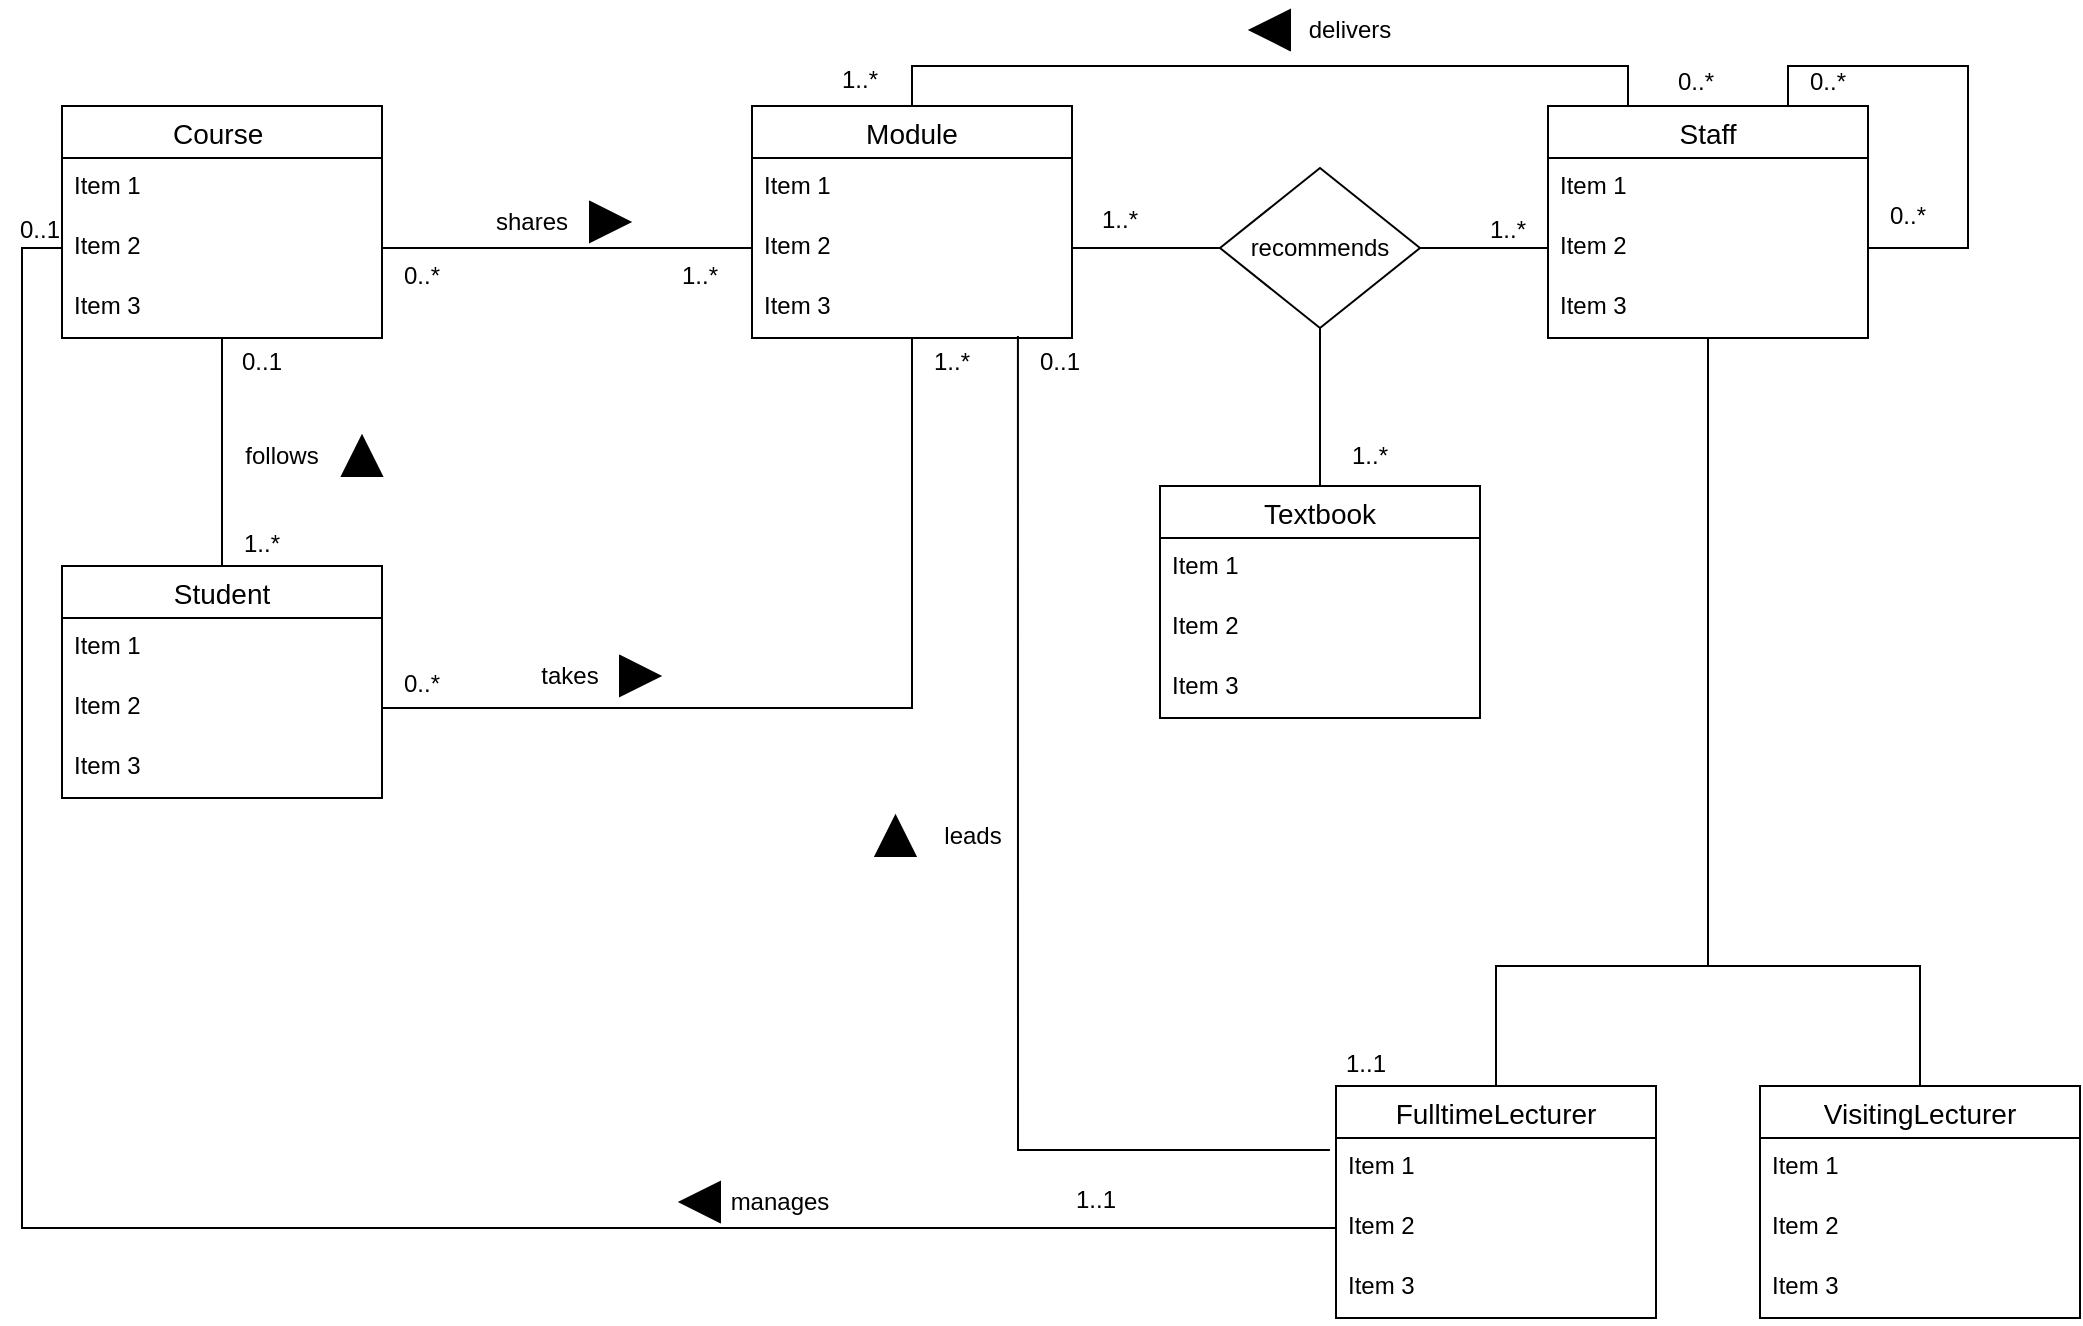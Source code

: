 <mxfile version="15.5.8" type="github" pages="2">
  <diagram id="M3t2jiatockKHlDBZenp" name="MyAnswers">
    <mxGraphModel dx="1422" dy="839" grid="1" gridSize="10" guides="1" tooltips="1" connect="1" arrows="1" fold="1" page="1" pageScale="1" pageWidth="850" pageHeight="1100" math="0" shadow="0">
      <root>
        <mxCell id="h7BoS70R2w114HKqy_8a-0" />
        <mxCell id="h7BoS70R2w114HKqy_8a-1" parent="h7BoS70R2w114HKqy_8a-0" />
        <mxCell id="h7BoS70R2w114HKqy_8a-24" style="edgeStyle=orthogonalEdgeStyle;rounded=0;orthogonalLoop=1;jettySize=auto;html=1;entryX=0.5;entryY=0;entryDx=0;entryDy=0;endArrow=none;endFill=0;" edge="1" parent="h7BoS70R2w114HKqy_8a-1" source="h7BoS70R2w114HKqy_8a-2" target="h7BoS70R2w114HKqy_8a-20">
          <mxGeometry relative="1" as="geometry" />
        </mxCell>
        <mxCell id="h7BoS70R2w114HKqy_8a-2" value="Course " style="swimlane;fontStyle=0;childLayout=stackLayout;horizontal=1;startSize=26;horizontalStack=0;resizeParent=1;resizeParentMax=0;resizeLast=0;collapsible=1;marginBottom=0;align=center;fontSize=14;" vertex="1" parent="h7BoS70R2w114HKqy_8a-1">
          <mxGeometry x="41" y="130" width="160" height="116" as="geometry" />
        </mxCell>
        <mxCell id="h7BoS70R2w114HKqy_8a-3" value="Item 1" style="text;strokeColor=none;fillColor=none;spacingLeft=4;spacingRight=4;overflow=hidden;rotatable=0;points=[[0,0.5],[1,0.5]];portConstraint=eastwest;fontSize=12;" vertex="1" parent="h7BoS70R2w114HKqy_8a-2">
          <mxGeometry y="26" width="160" height="30" as="geometry" />
        </mxCell>
        <mxCell id="h7BoS70R2w114HKqy_8a-4" value="Item 2" style="text;strokeColor=none;fillColor=none;spacingLeft=4;spacingRight=4;overflow=hidden;rotatable=0;points=[[0,0.5],[1,0.5]];portConstraint=eastwest;fontSize=12;" vertex="1" parent="h7BoS70R2w114HKqy_8a-2">
          <mxGeometry y="56" width="160" height="30" as="geometry" />
        </mxCell>
        <mxCell id="h7BoS70R2w114HKqy_8a-5" value="Item 3" style="text;strokeColor=none;fillColor=none;spacingLeft=4;spacingRight=4;overflow=hidden;rotatable=0;points=[[0,0.5],[1,0.5]];portConstraint=eastwest;fontSize=12;" vertex="1" parent="h7BoS70R2w114HKqy_8a-2">
          <mxGeometry y="86" width="160" height="30" as="geometry" />
        </mxCell>
        <mxCell id="h7BoS70R2w114HKqy_8a-98" style="edgeStyle=orthogonalEdgeStyle;rounded=0;orthogonalLoop=1;jettySize=auto;html=1;exitX=0.5;exitY=0;exitDx=0;exitDy=0;entryX=0.25;entryY=0;entryDx=0;entryDy=0;endArrow=none;endFill=0;" edge="1" parent="h7BoS70R2w114HKqy_8a-1" source="h7BoS70R2w114HKqy_8a-6" target="h7BoS70R2w114HKqy_8a-34">
          <mxGeometry relative="1" as="geometry" />
        </mxCell>
        <mxCell id="h7BoS70R2w114HKqy_8a-6" value="Module" style="swimlane;fontStyle=0;childLayout=stackLayout;horizontal=1;startSize=26;horizontalStack=0;resizeParent=1;resizeParentMax=0;resizeLast=0;collapsible=1;marginBottom=0;align=center;fontSize=14;" vertex="1" parent="h7BoS70R2w114HKqy_8a-1">
          <mxGeometry x="386" y="130" width="160" height="116" as="geometry" />
        </mxCell>
        <mxCell id="h7BoS70R2w114HKqy_8a-7" value="Item 1" style="text;strokeColor=none;fillColor=none;spacingLeft=4;spacingRight=4;overflow=hidden;rotatable=0;points=[[0,0.5],[1,0.5]];portConstraint=eastwest;fontSize=12;" vertex="1" parent="h7BoS70R2w114HKqy_8a-6">
          <mxGeometry y="26" width="160" height="30" as="geometry" />
        </mxCell>
        <mxCell id="h7BoS70R2w114HKqy_8a-8" value="Item 2" style="text;strokeColor=none;fillColor=none;spacingLeft=4;spacingRight=4;overflow=hidden;rotatable=0;points=[[0,0.5],[1,0.5]];portConstraint=eastwest;fontSize=12;" vertex="1" parent="h7BoS70R2w114HKqy_8a-6">
          <mxGeometry y="56" width="160" height="30" as="geometry" />
        </mxCell>
        <mxCell id="h7BoS70R2w114HKqy_8a-9" value="Item 3" style="text;strokeColor=none;fillColor=none;spacingLeft=4;spacingRight=4;overflow=hidden;rotatable=0;points=[[0,0.5],[1,0.5]];portConstraint=eastwest;fontSize=12;" vertex="1" parent="h7BoS70R2w114HKqy_8a-6">
          <mxGeometry y="86" width="160" height="30" as="geometry" />
        </mxCell>
        <mxCell id="h7BoS70R2w114HKqy_8a-11" style="edgeStyle=orthogonalEdgeStyle;rounded=0;orthogonalLoop=1;jettySize=auto;html=1;entryX=0;entryY=0.5;entryDx=0;entryDy=0;endArrow=none;endFill=0;" edge="1" parent="h7BoS70R2w114HKqy_8a-1" source="h7BoS70R2w114HKqy_8a-4" target="h7BoS70R2w114HKqy_8a-8">
          <mxGeometry relative="1" as="geometry" />
        </mxCell>
        <mxCell id="h7BoS70R2w114HKqy_8a-12" value="shares" style="text;html=1;strokeColor=none;fillColor=none;align=center;verticalAlign=middle;whiteSpace=wrap;rounded=0;" vertex="1" parent="h7BoS70R2w114HKqy_8a-1">
          <mxGeometry x="246" y="173" width="60" height="30" as="geometry" />
        </mxCell>
        <mxCell id="h7BoS70R2w114HKqy_8a-13" value="" style="triangle;whiteSpace=wrap;html=1;fillColor=#000000;" vertex="1" parent="h7BoS70R2w114HKqy_8a-1">
          <mxGeometry x="305" y="178" width="20" height="20" as="geometry" />
        </mxCell>
        <mxCell id="h7BoS70R2w114HKqy_8a-17" value="1..*" style="text;html=1;strokeColor=none;fillColor=none;align=center;verticalAlign=middle;whiteSpace=wrap;rounded=0;" vertex="1" parent="h7BoS70R2w114HKqy_8a-1">
          <mxGeometry x="340" y="203" width="40" height="23" as="geometry" />
        </mxCell>
        <mxCell id="h7BoS70R2w114HKqy_8a-18" value="0..*" style="text;html=1;strokeColor=none;fillColor=none;align=center;verticalAlign=middle;whiteSpace=wrap;rounded=0;" vertex="1" parent="h7BoS70R2w114HKqy_8a-1">
          <mxGeometry x="201" y="203" width="40" height="23" as="geometry" />
        </mxCell>
        <mxCell id="h7BoS70R2w114HKqy_8a-20" value="Student" style="swimlane;fontStyle=0;childLayout=stackLayout;horizontal=1;startSize=26;horizontalStack=0;resizeParent=1;resizeParentMax=0;resizeLast=0;collapsible=1;marginBottom=0;align=center;fontSize=14;" vertex="1" parent="h7BoS70R2w114HKqy_8a-1">
          <mxGeometry x="41" y="360" width="160" height="116" as="geometry" />
        </mxCell>
        <mxCell id="h7BoS70R2w114HKqy_8a-21" value="Item 1" style="text;strokeColor=none;fillColor=none;spacingLeft=4;spacingRight=4;overflow=hidden;rotatable=0;points=[[0,0.5],[1,0.5]];portConstraint=eastwest;fontSize=12;" vertex="1" parent="h7BoS70R2w114HKqy_8a-20">
          <mxGeometry y="26" width="160" height="30" as="geometry" />
        </mxCell>
        <mxCell id="h7BoS70R2w114HKqy_8a-22" value="Item 2" style="text;strokeColor=none;fillColor=none;spacingLeft=4;spacingRight=4;overflow=hidden;rotatable=0;points=[[0,0.5],[1,0.5]];portConstraint=eastwest;fontSize=12;" vertex="1" parent="h7BoS70R2w114HKqy_8a-20">
          <mxGeometry y="56" width="160" height="30" as="geometry" />
        </mxCell>
        <mxCell id="h7BoS70R2w114HKqy_8a-23" value="Item 3" style="text;strokeColor=none;fillColor=none;spacingLeft=4;spacingRight=4;overflow=hidden;rotatable=0;points=[[0,0.5],[1,0.5]];portConstraint=eastwest;fontSize=12;" vertex="1" parent="h7BoS70R2w114HKqy_8a-20">
          <mxGeometry y="86" width="160" height="30" as="geometry" />
        </mxCell>
        <mxCell id="h7BoS70R2w114HKqy_8a-25" value="follows" style="text;html=1;strokeColor=none;fillColor=none;align=center;verticalAlign=middle;whiteSpace=wrap;rounded=0;" vertex="1" parent="h7BoS70R2w114HKqy_8a-1">
          <mxGeometry x="121" y="290" width="60" height="30" as="geometry" />
        </mxCell>
        <mxCell id="h7BoS70R2w114HKqy_8a-26" value="" style="triangle;whiteSpace=wrap;html=1;fillColor=#000000;direction=north;" vertex="1" parent="h7BoS70R2w114HKqy_8a-1">
          <mxGeometry x="181" y="295" width="20" height="20" as="geometry" />
        </mxCell>
        <mxCell id="h7BoS70R2w114HKqy_8a-27" value="0..1" style="text;html=1;strokeColor=none;fillColor=none;align=center;verticalAlign=middle;whiteSpace=wrap;rounded=0;" vertex="1" parent="h7BoS70R2w114HKqy_8a-1">
          <mxGeometry x="121" y="246" width="40" height="23" as="geometry" />
        </mxCell>
        <mxCell id="h7BoS70R2w114HKqy_8a-28" value="1..*" style="text;html=1;strokeColor=none;fillColor=none;align=center;verticalAlign=middle;whiteSpace=wrap;rounded=0;" vertex="1" parent="h7BoS70R2w114HKqy_8a-1">
          <mxGeometry x="121" y="337" width="40" height="23" as="geometry" />
        </mxCell>
        <mxCell id="h7BoS70R2w114HKqy_8a-29" style="edgeStyle=orthogonalEdgeStyle;rounded=0;orthogonalLoop=1;jettySize=auto;html=1;endArrow=none;endFill=0;" edge="1" parent="h7BoS70R2w114HKqy_8a-1" source="h7BoS70R2w114HKqy_8a-22" target="h7BoS70R2w114HKqy_8a-6">
          <mxGeometry relative="1" as="geometry" />
        </mxCell>
        <mxCell id="h7BoS70R2w114HKqy_8a-30" value="takes" style="text;html=1;strokeColor=none;fillColor=none;align=center;verticalAlign=middle;whiteSpace=wrap;rounded=0;" vertex="1" parent="h7BoS70R2w114HKqy_8a-1">
          <mxGeometry x="265" y="400" width="60" height="30" as="geometry" />
        </mxCell>
        <mxCell id="h7BoS70R2w114HKqy_8a-31" value="" style="triangle;whiteSpace=wrap;html=1;fillColor=#000000;direction=east;" vertex="1" parent="h7BoS70R2w114HKqy_8a-1">
          <mxGeometry x="320" y="405" width="20" height="20" as="geometry" />
        </mxCell>
        <mxCell id="h7BoS70R2w114HKqy_8a-32" value="1..*" style="text;html=1;strokeColor=none;fillColor=none;align=center;verticalAlign=middle;whiteSpace=wrap;rounded=0;" vertex="1" parent="h7BoS70R2w114HKqy_8a-1">
          <mxGeometry x="466" y="246" width="40" height="23" as="geometry" />
        </mxCell>
        <mxCell id="h7BoS70R2w114HKqy_8a-33" value="0..*" style="text;html=1;strokeColor=none;fillColor=none;align=center;verticalAlign=middle;whiteSpace=wrap;rounded=0;" vertex="1" parent="h7BoS70R2w114HKqy_8a-1">
          <mxGeometry x="201" y="407" width="40" height="23" as="geometry" />
        </mxCell>
        <mxCell id="h7BoS70R2w114HKqy_8a-66" style="edgeStyle=orthogonalEdgeStyle;rounded=0;orthogonalLoop=1;jettySize=auto;html=1;entryX=0.5;entryY=0;entryDx=0;entryDy=0;endArrow=none;endFill=0;" edge="1" parent="h7BoS70R2w114HKqy_8a-1" source="h7BoS70R2w114HKqy_8a-34" target="h7BoS70R2w114HKqy_8a-54">
          <mxGeometry relative="1" as="geometry">
            <Array as="points">
              <mxPoint x="864" y="560" />
              <mxPoint x="758" y="560" />
            </Array>
          </mxGeometry>
        </mxCell>
        <mxCell id="h7BoS70R2w114HKqy_8a-67" style="edgeStyle=orthogonalEdgeStyle;rounded=0;orthogonalLoop=1;jettySize=auto;html=1;endArrow=none;endFill=0;" edge="1" parent="h7BoS70R2w114HKqy_8a-1" source="h7BoS70R2w114HKqy_8a-34" target="h7BoS70R2w114HKqy_8a-58">
          <mxGeometry relative="1" as="geometry">
            <Array as="points">
              <mxPoint x="864" y="560" />
              <mxPoint x="970" y="560" />
            </Array>
          </mxGeometry>
        </mxCell>
        <mxCell id="h7BoS70R2w114HKqy_8a-34" value="Staff" style="swimlane;fontStyle=0;childLayout=stackLayout;horizontal=1;startSize=26;horizontalStack=0;resizeParent=1;resizeParentMax=0;resizeLast=0;collapsible=1;marginBottom=0;align=center;fontSize=14;" vertex="1" parent="h7BoS70R2w114HKqy_8a-1">
          <mxGeometry x="784" y="130" width="160" height="116" as="geometry" />
        </mxCell>
        <mxCell id="h7BoS70R2w114HKqy_8a-35" value="Item 1" style="text;strokeColor=none;fillColor=none;spacingLeft=4;spacingRight=4;overflow=hidden;rotatable=0;points=[[0,0.5],[1,0.5]];portConstraint=eastwest;fontSize=12;" vertex="1" parent="h7BoS70R2w114HKqy_8a-34">
          <mxGeometry y="26" width="160" height="30" as="geometry" />
        </mxCell>
        <mxCell id="h7BoS70R2w114HKqy_8a-36" value="Item 2" style="text;strokeColor=none;fillColor=none;spacingLeft=4;spacingRight=4;overflow=hidden;rotatable=0;points=[[0,0.5],[1,0.5]];portConstraint=eastwest;fontSize=12;" vertex="1" parent="h7BoS70R2w114HKqy_8a-34">
          <mxGeometry y="56" width="160" height="30" as="geometry" />
        </mxCell>
        <mxCell id="h7BoS70R2w114HKqy_8a-37" value="Item 3" style="text;strokeColor=none;fillColor=none;spacingLeft=4;spacingRight=4;overflow=hidden;rotatable=0;points=[[0,0.5],[1,0.5]];portConstraint=eastwest;fontSize=12;" vertex="1" parent="h7BoS70R2w114HKqy_8a-34">
          <mxGeometry y="86" width="160" height="30" as="geometry" />
        </mxCell>
        <mxCell id="h7BoS70R2w114HKqy_8a-80" style="edgeStyle=orthogonalEdgeStyle;rounded=0;orthogonalLoop=1;jettySize=auto;html=1;exitX=0.75;exitY=0;exitDx=0;exitDy=0;entryX=1;entryY=0.5;entryDx=0;entryDy=0;endArrow=none;endFill=0;" edge="1" parent="h7BoS70R2w114HKqy_8a-34" source="h7BoS70R2w114HKqy_8a-34" target="h7BoS70R2w114HKqy_8a-36">
          <mxGeometry relative="1" as="geometry">
            <Array as="points">
              <mxPoint x="120" y="-20" />
              <mxPoint x="210" y="-20" />
              <mxPoint x="210" y="71" />
            </Array>
          </mxGeometry>
        </mxCell>
        <mxCell id="h7BoS70R2w114HKqy_8a-43" style="edgeStyle=orthogonalEdgeStyle;rounded=0;orthogonalLoop=1;jettySize=auto;html=1;endArrow=none;endFill=0;entryX=-0.019;entryY=0.2;entryDx=0;entryDy=0;entryPerimeter=0;exitX=0.831;exitY=0.967;exitDx=0;exitDy=0;exitPerimeter=0;" edge="1" parent="h7BoS70R2w114HKqy_8a-1" source="h7BoS70R2w114HKqy_8a-9" target="h7BoS70R2w114HKqy_8a-55">
          <mxGeometry relative="1" as="geometry" />
        </mxCell>
        <mxCell id="h7BoS70R2w114HKqy_8a-44" value="delivers" style="text;html=1;strokeColor=none;fillColor=none;align=center;verticalAlign=middle;whiteSpace=wrap;rounded=0;" vertex="1" parent="h7BoS70R2w114HKqy_8a-1">
          <mxGeometry x="655" y="77" width="60" height="30" as="geometry" />
        </mxCell>
        <mxCell id="h7BoS70R2w114HKqy_8a-45" value="" style="triangle;whiteSpace=wrap;html=1;fillColor=#000000;rotation=0;direction=west;" vertex="1" parent="h7BoS70R2w114HKqy_8a-1">
          <mxGeometry x="635" y="82" width="20" height="20" as="geometry" />
        </mxCell>
        <mxCell id="h7BoS70R2w114HKqy_8a-46" value="0..*" style="text;html=1;strokeColor=none;fillColor=none;align=center;verticalAlign=middle;whiteSpace=wrap;rounded=0;" vertex="1" parent="h7BoS70R2w114HKqy_8a-1">
          <mxGeometry x="838" y="106" width="40" height="23" as="geometry" />
        </mxCell>
        <mxCell id="h7BoS70R2w114HKqy_8a-47" value="1..*" style="text;html=1;strokeColor=none;fillColor=none;align=center;verticalAlign=middle;whiteSpace=wrap;rounded=0;" vertex="1" parent="h7BoS70R2w114HKqy_8a-1">
          <mxGeometry x="420" y="105" width="40" height="23" as="geometry" />
        </mxCell>
        <mxCell id="h7BoS70R2w114HKqy_8a-54" value="FulltimeLecturer" style="swimlane;fontStyle=0;childLayout=stackLayout;horizontal=1;startSize=26;horizontalStack=0;resizeParent=1;resizeParentMax=0;resizeLast=0;collapsible=1;marginBottom=0;align=center;fontSize=14;" vertex="1" parent="h7BoS70R2w114HKqy_8a-1">
          <mxGeometry x="678" y="620" width="160" height="116" as="geometry" />
        </mxCell>
        <mxCell id="h7BoS70R2w114HKqy_8a-55" value="Item 1" style="text;strokeColor=none;fillColor=none;spacingLeft=4;spacingRight=4;overflow=hidden;rotatable=0;points=[[0,0.5],[1,0.5]];portConstraint=eastwest;fontSize=12;" vertex="1" parent="h7BoS70R2w114HKqy_8a-54">
          <mxGeometry y="26" width="160" height="30" as="geometry" />
        </mxCell>
        <mxCell id="h7BoS70R2w114HKqy_8a-56" value="Item 2" style="text;strokeColor=none;fillColor=none;spacingLeft=4;spacingRight=4;overflow=hidden;rotatable=0;points=[[0,0.5],[1,0.5]];portConstraint=eastwest;fontSize=12;" vertex="1" parent="h7BoS70R2w114HKqy_8a-54">
          <mxGeometry y="56" width="160" height="30" as="geometry" />
        </mxCell>
        <mxCell id="h7BoS70R2w114HKqy_8a-57" value="Item 3" style="text;strokeColor=none;fillColor=none;spacingLeft=4;spacingRight=4;overflow=hidden;rotatable=0;points=[[0,0.5],[1,0.5]];portConstraint=eastwest;fontSize=12;" vertex="1" parent="h7BoS70R2w114HKqy_8a-54">
          <mxGeometry y="86" width="160" height="30" as="geometry" />
        </mxCell>
        <mxCell id="h7BoS70R2w114HKqy_8a-58" value="VisitingLecturer" style="swimlane;fontStyle=0;childLayout=stackLayout;horizontal=1;startSize=26;horizontalStack=0;resizeParent=1;resizeParentMax=0;resizeLast=0;collapsible=1;marginBottom=0;align=center;fontSize=14;" vertex="1" parent="h7BoS70R2w114HKqy_8a-1">
          <mxGeometry x="890" y="620" width="160" height="116" as="geometry" />
        </mxCell>
        <mxCell id="h7BoS70R2w114HKqy_8a-59" value="Item 1" style="text;strokeColor=none;fillColor=none;spacingLeft=4;spacingRight=4;overflow=hidden;rotatable=0;points=[[0,0.5],[1,0.5]];portConstraint=eastwest;fontSize=12;" vertex="1" parent="h7BoS70R2w114HKqy_8a-58">
          <mxGeometry y="26" width="160" height="30" as="geometry" />
        </mxCell>
        <mxCell id="h7BoS70R2w114HKqy_8a-60" value="Item 2" style="text;strokeColor=none;fillColor=none;spacingLeft=4;spacingRight=4;overflow=hidden;rotatable=0;points=[[0,0.5],[1,0.5]];portConstraint=eastwest;fontSize=12;" vertex="1" parent="h7BoS70R2w114HKqy_8a-58">
          <mxGeometry y="56" width="160" height="30" as="geometry" />
        </mxCell>
        <mxCell id="h7BoS70R2w114HKqy_8a-61" value="Item 3" style="text;strokeColor=none;fillColor=none;spacingLeft=4;spacingRight=4;overflow=hidden;rotatable=0;points=[[0,0.5],[1,0.5]];portConstraint=eastwest;fontSize=12;" vertex="1" parent="h7BoS70R2w114HKqy_8a-58">
          <mxGeometry y="86" width="160" height="30" as="geometry" />
        </mxCell>
        <mxCell id="h7BoS70R2w114HKqy_8a-73" value="0..1" style="text;html=1;strokeColor=none;fillColor=none;align=center;verticalAlign=middle;whiteSpace=wrap;rounded=0;" vertex="1" parent="h7BoS70R2w114HKqy_8a-1">
          <mxGeometry x="10" y="180" width="40" height="23" as="geometry" />
        </mxCell>
        <mxCell id="h7BoS70R2w114HKqy_8a-74" value="1..1" style="text;html=1;strokeColor=none;fillColor=none;align=center;verticalAlign=middle;whiteSpace=wrap;rounded=0;" vertex="1" parent="h7BoS70R2w114HKqy_8a-1">
          <mxGeometry x="538" y="665" width="40" height="23" as="geometry" />
        </mxCell>
        <mxCell id="h7BoS70R2w114HKqy_8a-77" value="leads" style="text;html=1;strokeColor=none;fillColor=none;align=center;verticalAlign=middle;whiteSpace=wrap;rounded=0;" vertex="1" parent="h7BoS70R2w114HKqy_8a-1">
          <mxGeometry x="467.75" y="480" width="56.5" height="30" as="geometry" />
        </mxCell>
        <mxCell id="h7BoS70R2w114HKqy_8a-78" value="" style="triangle;whiteSpace=wrap;html=1;fillColor=#000000;rotation=0;direction=north;" vertex="1" parent="h7BoS70R2w114HKqy_8a-1">
          <mxGeometry x="447.75" y="485" width="20" height="20" as="geometry" />
        </mxCell>
        <mxCell id="h7BoS70R2w114HKqy_8a-79" value="1..1" style="text;html=1;strokeColor=none;fillColor=none;align=center;verticalAlign=middle;whiteSpace=wrap;rounded=0;" vertex="1" parent="h7BoS70R2w114HKqy_8a-1">
          <mxGeometry x="673" y="597" width="40" height="23" as="geometry" />
        </mxCell>
        <mxCell id="h7BoS70R2w114HKqy_8a-84" value="0..*" style="text;html=1;strokeColor=none;fillColor=none;align=center;verticalAlign=middle;whiteSpace=wrap;rounded=0;" vertex="1" parent="h7BoS70R2w114HKqy_8a-1">
          <mxGeometry x="904" y="106" width="40" height="23" as="geometry" />
        </mxCell>
        <mxCell id="h7BoS70R2w114HKqy_8a-85" value="0..*" style="text;html=1;strokeColor=none;fillColor=none;align=center;verticalAlign=middle;whiteSpace=wrap;rounded=0;" vertex="1" parent="h7BoS70R2w114HKqy_8a-1">
          <mxGeometry x="944" y="173" width="40" height="23" as="geometry" />
        </mxCell>
        <mxCell id="h7BoS70R2w114HKqy_8a-86" value="Textbook" style="swimlane;fontStyle=0;childLayout=stackLayout;horizontal=1;startSize=26;horizontalStack=0;resizeParent=1;resizeParentMax=0;resizeLast=0;collapsible=1;marginBottom=0;align=center;fontSize=14;" vertex="1" parent="h7BoS70R2w114HKqy_8a-1">
          <mxGeometry x="590" y="320" width="160" height="116" as="geometry" />
        </mxCell>
        <mxCell id="h7BoS70R2w114HKqy_8a-87" value="Item 1" style="text;strokeColor=none;fillColor=none;spacingLeft=4;spacingRight=4;overflow=hidden;rotatable=0;points=[[0,0.5],[1,0.5]];portConstraint=eastwest;fontSize=12;" vertex="1" parent="h7BoS70R2w114HKqy_8a-86">
          <mxGeometry y="26" width="160" height="30" as="geometry" />
        </mxCell>
        <mxCell id="h7BoS70R2w114HKqy_8a-88" value="Item 2" style="text;strokeColor=none;fillColor=none;spacingLeft=4;spacingRight=4;overflow=hidden;rotatable=0;points=[[0,0.5],[1,0.5]];portConstraint=eastwest;fontSize=12;" vertex="1" parent="h7BoS70R2w114HKqy_8a-86">
          <mxGeometry y="56" width="160" height="30" as="geometry" />
        </mxCell>
        <mxCell id="h7BoS70R2w114HKqy_8a-89" value="Item 3" style="text;strokeColor=none;fillColor=none;spacingLeft=4;spacingRight=4;overflow=hidden;rotatable=0;points=[[0,0.5],[1,0.5]];portConstraint=eastwest;fontSize=12;" vertex="1" parent="h7BoS70R2w114HKqy_8a-86">
          <mxGeometry y="86" width="160" height="30" as="geometry" />
        </mxCell>
        <mxCell id="h7BoS70R2w114HKqy_8a-90" style="edgeStyle=orthogonalEdgeStyle;rounded=0;orthogonalLoop=1;jettySize=auto;html=1;exitX=0;exitY=0.5;exitDx=0;exitDy=0;entryX=0;entryY=0.5;entryDx=0;entryDy=0;endArrow=none;endFill=0;" edge="1" parent="h7BoS70R2w114HKqy_8a-1" source="h7BoS70R2w114HKqy_8a-56" target="h7BoS70R2w114HKqy_8a-4">
          <mxGeometry relative="1" as="geometry" />
        </mxCell>
        <mxCell id="h7BoS70R2w114HKqy_8a-91" value="manages" style="text;html=1;strokeColor=none;fillColor=none;align=center;verticalAlign=middle;whiteSpace=wrap;rounded=0;" vertex="1" parent="h7BoS70R2w114HKqy_8a-1">
          <mxGeometry x="370" y="663" width="60" height="30" as="geometry" />
        </mxCell>
        <mxCell id="h7BoS70R2w114HKqy_8a-92" value="" style="triangle;whiteSpace=wrap;html=1;fillColor=#000000;rotation=0;direction=west;" vertex="1" parent="h7BoS70R2w114HKqy_8a-1">
          <mxGeometry x="350" y="668" width="20" height="20" as="geometry" />
        </mxCell>
        <mxCell id="h7BoS70R2w114HKqy_8a-94" value="0..1" style="text;html=1;strokeColor=none;fillColor=none;align=center;verticalAlign=middle;whiteSpace=wrap;rounded=0;" vertex="1" parent="h7BoS70R2w114HKqy_8a-1">
          <mxGeometry x="520" y="246" width="40" height="23" as="geometry" />
        </mxCell>
        <mxCell id="h7BoS70R2w114HKqy_8a-100" style="edgeStyle=orthogonalEdgeStyle;rounded=0;orthogonalLoop=1;jettySize=auto;html=1;entryX=1;entryY=0.5;entryDx=0;entryDy=0;endArrow=none;endFill=0;" edge="1" parent="h7BoS70R2w114HKqy_8a-1" source="h7BoS70R2w114HKqy_8a-97" target="h7BoS70R2w114HKqy_8a-8">
          <mxGeometry relative="1" as="geometry" />
        </mxCell>
        <mxCell id="h7BoS70R2w114HKqy_8a-101" style="edgeStyle=orthogonalEdgeStyle;rounded=0;orthogonalLoop=1;jettySize=auto;html=1;entryX=0;entryY=0.5;entryDx=0;entryDy=0;endArrow=none;endFill=0;" edge="1" parent="h7BoS70R2w114HKqy_8a-1" source="h7BoS70R2w114HKqy_8a-97" target="h7BoS70R2w114HKqy_8a-36">
          <mxGeometry relative="1" as="geometry" />
        </mxCell>
        <mxCell id="h7BoS70R2w114HKqy_8a-102" style="edgeStyle=orthogonalEdgeStyle;rounded=0;orthogonalLoop=1;jettySize=auto;html=1;entryX=0.5;entryY=0;entryDx=0;entryDy=0;endArrow=none;endFill=0;" edge="1" parent="h7BoS70R2w114HKqy_8a-1" source="h7BoS70R2w114HKqy_8a-97" target="h7BoS70R2w114HKqy_8a-86">
          <mxGeometry relative="1" as="geometry" />
        </mxCell>
        <mxCell id="h7BoS70R2w114HKqy_8a-97" value="recommends" style="rhombus;whiteSpace=wrap;html=1;fillColor=none;strokeColor=default;" vertex="1" parent="h7BoS70R2w114HKqy_8a-1">
          <mxGeometry x="620" y="161" width="100" height="80" as="geometry" />
        </mxCell>
        <mxCell id="h7BoS70R2w114HKqy_8a-104" value="1..*" style="text;html=1;strokeColor=none;fillColor=none;align=center;verticalAlign=middle;whiteSpace=wrap;rounded=0;" vertex="1" parent="h7BoS70R2w114HKqy_8a-1">
          <mxGeometry x="550" y="175" width="40" height="23" as="geometry" />
        </mxCell>
        <mxCell id="h7BoS70R2w114HKqy_8a-105" value="1..*" style="text;html=1;strokeColor=none;fillColor=none;align=center;verticalAlign=middle;whiteSpace=wrap;rounded=0;" vertex="1" parent="h7BoS70R2w114HKqy_8a-1">
          <mxGeometry x="744" y="180" width="40" height="23" as="geometry" />
        </mxCell>
        <mxCell id="h7BoS70R2w114HKqy_8a-106" value="1..*" style="text;html=1;strokeColor=none;fillColor=none;align=center;verticalAlign=middle;whiteSpace=wrap;rounded=0;" vertex="1" parent="h7BoS70R2w114HKqy_8a-1">
          <mxGeometry x="675" y="293.5" width="40" height="23" as="geometry" />
        </mxCell>
      </root>
    </mxGraphModel>
  </diagram>
  <diagram id="3Uheqq1aQ6ywcHlx36DZ" name="ModelAnswer">
    <mxGraphModel dx="1422" dy="839" grid="1" gridSize="10" guides="1" tooltips="1" connect="1" arrows="1" fold="1" page="1" pageScale="1" pageWidth="850" pageHeight="1100" math="0" shadow="0">
      <root>
        <mxCell id="0" />
        <mxCell id="1" parent="0" />
        <mxCell id="Vz70w7Y6VXm0uxcAvSJO-3" value="Staff" style="swimlane;fontStyle=0;childLayout=stackLayout;horizontal=1;startSize=26;horizontalStack=0;resizeParent=1;resizeParentMax=0;resizeLast=0;collapsible=1;marginBottom=0;align=center;fontSize=14;strokeColor=default;fillColor=none;" vertex="1" parent="1">
          <mxGeometry x="110" y="79" width="160" height="116" as="geometry" />
        </mxCell>
        <mxCell id="Vz70w7Y6VXm0uxcAvSJO-4" value="Item 1" style="text;strokeColor=none;fillColor=none;spacingLeft=4;spacingRight=4;overflow=hidden;rotatable=0;points=[[0,0.5],[1,0.5]];portConstraint=eastwest;fontSize=12;" vertex="1" parent="Vz70w7Y6VXm0uxcAvSJO-3">
          <mxGeometry y="26" width="160" height="30" as="geometry" />
        </mxCell>
        <mxCell id="Vz70w7Y6VXm0uxcAvSJO-5" value="Item 2" style="text;strokeColor=none;fillColor=none;spacingLeft=4;spacingRight=4;overflow=hidden;rotatable=0;points=[[0,0.5],[1,0.5]];portConstraint=eastwest;fontSize=12;" vertex="1" parent="Vz70w7Y6VXm0uxcAvSJO-3">
          <mxGeometry y="56" width="160" height="30" as="geometry" />
        </mxCell>
        <mxCell id="Vz70w7Y6VXm0uxcAvSJO-6" value="Item 3" style="text;strokeColor=none;fillColor=none;spacingLeft=4;spacingRight=4;overflow=hidden;rotatable=0;points=[[0,0.5],[1,0.5]];portConstraint=eastwest;fontSize=12;" vertex="1" parent="Vz70w7Y6VXm0uxcAvSJO-3">
          <mxGeometry y="86" width="160" height="30" as="geometry" />
        </mxCell>
        <mxCell id="Vz70w7Y6VXm0uxcAvSJO-26" style="edgeStyle=orthogonalEdgeStyle;rounded=0;orthogonalLoop=1;jettySize=auto;html=1;exitX=0.5;exitY=0;exitDx=0;exitDy=0;entryX=-0.006;entryY=0.733;entryDx=0;entryDy=0;entryPerimeter=0;endArrow=none;endFill=0;" edge="1" parent="Vz70w7Y6VXm0uxcAvSJO-3" source="Vz70w7Y6VXm0uxcAvSJO-3" target="Vz70w7Y6VXm0uxcAvSJO-4">
          <mxGeometry relative="1" as="geometry">
            <Array as="points">
              <mxPoint x="80" y="-39" />
              <mxPoint x="-30" y="-39" />
              <mxPoint x="-30" y="48" />
            </Array>
          </mxGeometry>
        </mxCell>
        <mxCell id="Vz70w7Y6VXm0uxcAvSJO-7" value="Textbook" style="swimlane;fontStyle=0;childLayout=stackLayout;horizontal=1;startSize=26;horizontalStack=0;resizeParent=1;resizeParentMax=0;resizeLast=0;collapsible=1;marginBottom=0;align=center;fontSize=14;strokeColor=default;fillColor=none;" vertex="1" parent="1">
          <mxGeometry x="530" y="79" width="160" height="116" as="geometry" />
        </mxCell>
        <mxCell id="Vz70w7Y6VXm0uxcAvSJO-8" value="Item 1" style="text;strokeColor=none;fillColor=none;spacingLeft=4;spacingRight=4;overflow=hidden;rotatable=0;points=[[0,0.5],[1,0.5]];portConstraint=eastwest;fontSize=12;" vertex="1" parent="Vz70w7Y6VXm0uxcAvSJO-7">
          <mxGeometry y="26" width="160" height="30" as="geometry" />
        </mxCell>
        <mxCell id="Vz70w7Y6VXm0uxcAvSJO-9" value="Item 2" style="text;strokeColor=none;fillColor=none;spacingLeft=4;spacingRight=4;overflow=hidden;rotatable=0;points=[[0,0.5],[1,0.5]];portConstraint=eastwest;fontSize=12;" vertex="1" parent="Vz70w7Y6VXm0uxcAvSJO-7">
          <mxGeometry y="56" width="160" height="30" as="geometry" />
        </mxCell>
        <mxCell id="Vz70w7Y6VXm0uxcAvSJO-10" value="Item 3" style="text;strokeColor=none;fillColor=none;spacingLeft=4;spacingRight=4;overflow=hidden;rotatable=0;points=[[0,0.5],[1,0.5]];portConstraint=eastwest;fontSize=12;" vertex="1" parent="Vz70w7Y6VXm0uxcAvSJO-7">
          <mxGeometry y="86" width="160" height="30" as="geometry" />
        </mxCell>
        <mxCell id="YInIirKZCaE0apMqZu6H-42" style="edgeStyle=orthogonalEdgeStyle;rounded=0;orthogonalLoop=1;jettySize=auto;html=1;entryX=0.75;entryY=0;entryDx=0;entryDy=0;endArrow=none;endFill=0;exitX=0.488;exitY=1.067;exitDx=0;exitDy=0;exitPerimeter=0;" edge="1" parent="1" source="Vz70w7Y6VXm0uxcAvSJO-14" target="YInIirKZCaE0apMqZu6H-28">
          <mxGeometry relative="1" as="geometry">
            <Array as="points">
              <mxPoint x="398" y="580" />
              <mxPoint x="220" y="580" />
            </Array>
          </mxGeometry>
        </mxCell>
        <mxCell id="Vz70w7Y6VXm0uxcAvSJO-11" value="Module" style="swimlane;fontStyle=0;childLayout=stackLayout;horizontal=1;startSize=26;horizontalStack=0;resizeParent=1;resizeParentMax=0;resizeLast=0;collapsible=1;marginBottom=0;align=center;fontSize=14;strokeColor=default;fillColor=none;" vertex="1" parent="1">
          <mxGeometry x="320" y="434" width="160" height="116" as="geometry" />
        </mxCell>
        <mxCell id="Vz70w7Y6VXm0uxcAvSJO-12" value="Item 1" style="text;strokeColor=none;fillColor=none;spacingLeft=4;spacingRight=4;overflow=hidden;rotatable=0;points=[[0,0.5],[1,0.5]];portConstraint=eastwest;fontSize=12;" vertex="1" parent="Vz70w7Y6VXm0uxcAvSJO-11">
          <mxGeometry y="26" width="160" height="30" as="geometry" />
        </mxCell>
        <mxCell id="Vz70w7Y6VXm0uxcAvSJO-13" value="Item 2" style="text;strokeColor=none;fillColor=none;spacingLeft=4;spacingRight=4;overflow=hidden;rotatable=0;points=[[0,0.5],[1,0.5]];portConstraint=eastwest;fontSize=12;" vertex="1" parent="Vz70w7Y6VXm0uxcAvSJO-11">
          <mxGeometry y="56" width="160" height="30" as="geometry" />
        </mxCell>
        <mxCell id="Vz70w7Y6VXm0uxcAvSJO-14" value="Item 3" style="text;strokeColor=none;fillColor=none;spacingLeft=4;spacingRight=4;overflow=hidden;rotatable=0;points=[[0,0.5],[1,0.5]];portConstraint=eastwest;fontSize=12;" vertex="1" parent="Vz70w7Y6VXm0uxcAvSJO-11">
          <mxGeometry y="86" width="160" height="30" as="geometry" />
        </mxCell>
        <mxCell id="Vz70w7Y6VXm0uxcAvSJO-16" style="edgeStyle=orthogonalEdgeStyle;rounded=0;orthogonalLoop=1;jettySize=auto;html=1;exitX=0;exitY=0.5;exitDx=0;exitDy=0;entryX=1;entryY=0.5;entryDx=0;entryDy=0;endArrow=none;endFill=0;" edge="1" parent="1" source="Vz70w7Y6VXm0uxcAvSJO-15" target="Vz70w7Y6VXm0uxcAvSJO-5">
          <mxGeometry relative="1" as="geometry" />
        </mxCell>
        <mxCell id="Vz70w7Y6VXm0uxcAvSJO-17" style="edgeStyle=orthogonalEdgeStyle;rounded=0;orthogonalLoop=1;jettySize=auto;html=1;exitX=1;exitY=0.5;exitDx=0;exitDy=0;entryX=0;entryY=0.5;entryDx=0;entryDy=0;endArrow=none;endFill=0;" edge="1" parent="1" source="Vz70w7Y6VXm0uxcAvSJO-15" target="Vz70w7Y6VXm0uxcAvSJO-9">
          <mxGeometry relative="1" as="geometry" />
        </mxCell>
        <mxCell id="Vz70w7Y6VXm0uxcAvSJO-18" style="edgeStyle=orthogonalEdgeStyle;rounded=0;orthogonalLoop=1;jettySize=auto;html=1;exitX=0.5;exitY=1;exitDx=0;exitDy=0;endArrow=none;endFill=0;" edge="1" parent="1" source="Vz70w7Y6VXm0uxcAvSJO-15" target="Vz70w7Y6VXm0uxcAvSJO-11">
          <mxGeometry relative="1" as="geometry" />
        </mxCell>
        <mxCell id="Vz70w7Y6VXm0uxcAvSJO-15" value="recommends" style="rhombus;whiteSpace=wrap;html=1;strokeColor=default;fillColor=none;" vertex="1" parent="1">
          <mxGeometry x="355" y="118" width="90" height="64" as="geometry" />
        </mxCell>
        <mxCell id="Vz70w7Y6VXm0uxcAvSJO-19" value="1..*" style="text;html=1;strokeColor=none;fillColor=none;align=center;verticalAlign=middle;whiteSpace=wrap;rounded=0;" vertex="1" parent="1">
          <mxGeometry x="470" y="118" width="60" height="30" as="geometry" />
        </mxCell>
        <mxCell id="Vz70w7Y6VXm0uxcAvSJO-24" value="1..*" style="text;html=1;strokeColor=none;fillColor=none;align=center;verticalAlign=middle;whiteSpace=wrap;rounded=0;" vertex="1" parent="1">
          <mxGeometry x="270" y="122" width="60" height="30" as="geometry" />
        </mxCell>
        <mxCell id="Vz70w7Y6VXm0uxcAvSJO-25" value="1..*" style="text;html=1;strokeColor=none;fillColor=none;align=center;verticalAlign=middle;whiteSpace=wrap;rounded=0;" vertex="1" parent="1">
          <mxGeometry x="400" y="404" width="60" height="30" as="geometry" />
        </mxCell>
        <mxCell id="Vz70w7Y6VXm0uxcAvSJO-27" value="mentors" style="text;html=1;strokeColor=none;fillColor=none;align=center;verticalAlign=middle;whiteSpace=wrap;rounded=0;" vertex="1" parent="1">
          <mxGeometry x="100" y="10" width="60" height="30" as="geometry" />
        </mxCell>
        <mxCell id="Vz70w7Y6VXm0uxcAvSJO-28" value="0..1" style="text;html=1;strokeColor=none;fillColor=none;align=center;verticalAlign=middle;whiteSpace=wrap;rounded=0;" vertex="1" parent="1">
          <mxGeometry x="130" y="49" width="60" height="30" as="geometry" />
        </mxCell>
        <mxCell id="Vz70w7Y6VXm0uxcAvSJO-29" value="0..1" style="text;html=1;strokeColor=none;fillColor=none;align=center;verticalAlign=middle;whiteSpace=wrap;rounded=0;" vertex="1" parent="1">
          <mxGeometry x="60" y="100" width="60" height="30" as="geometry" />
        </mxCell>
        <mxCell id="YInIirKZCaE0apMqZu6H-1" value="" style="triangle;whiteSpace=wrap;html=1;fillColor=#000000;rotation=0;direction=west;" vertex="1" parent="1">
          <mxGeometry x="80" y="15" width="20" height="20" as="geometry" />
        </mxCell>
        <mxCell id="YInIirKZCaE0apMqZu6H-12" style="edgeStyle=orthogonalEdgeStyle;rounded=0;orthogonalLoop=1;jettySize=auto;html=1;exitX=0.5;exitY=0;exitDx=0;exitDy=0;entryX=0.519;entryY=1.033;entryDx=0;entryDy=0;entryPerimeter=0;endArrow=none;endFill=0;" edge="1" parent="1" source="YInIirKZCaE0apMqZu6H-2" target="Vz70w7Y6VXm0uxcAvSJO-6">
          <mxGeometry relative="1" as="geometry">
            <Array as="points">
              <mxPoint x="120" y="242" />
              <mxPoint x="193" y="242" />
            </Array>
          </mxGeometry>
        </mxCell>
        <mxCell id="YInIirKZCaE0apMqZu6H-2" value="V_Lecturer" style="swimlane;fontStyle=0;childLayout=stackLayout;horizontal=1;startSize=26;horizontalStack=0;resizeParent=1;resizeParentMax=0;resizeLast=0;collapsible=1;marginBottom=0;align=center;fontSize=14;strokeColor=default;fillColor=none;" vertex="1" parent="1">
          <mxGeometry x="40" y="288" width="160" height="116" as="geometry" />
        </mxCell>
        <mxCell id="YInIirKZCaE0apMqZu6H-3" value="Item 1" style="text;strokeColor=none;fillColor=none;spacingLeft=4;spacingRight=4;overflow=hidden;rotatable=0;points=[[0,0.5],[1,0.5]];portConstraint=eastwest;fontSize=12;" vertex="1" parent="YInIirKZCaE0apMqZu6H-2">
          <mxGeometry y="26" width="160" height="30" as="geometry" />
        </mxCell>
        <mxCell id="YInIirKZCaE0apMqZu6H-4" value="Item 2" style="text;strokeColor=none;fillColor=none;spacingLeft=4;spacingRight=4;overflow=hidden;rotatable=0;points=[[0,0.5],[1,0.5]];portConstraint=eastwest;fontSize=12;" vertex="1" parent="YInIirKZCaE0apMqZu6H-2">
          <mxGeometry y="56" width="160" height="30" as="geometry" />
        </mxCell>
        <mxCell id="YInIirKZCaE0apMqZu6H-5" value="Item 3" style="text;strokeColor=none;fillColor=none;spacingLeft=4;spacingRight=4;overflow=hidden;rotatable=0;points=[[0,0.5],[1,0.5]];portConstraint=eastwest;fontSize=12;" vertex="1" parent="YInIirKZCaE0apMqZu6H-2">
          <mxGeometry y="86" width="160" height="30" as="geometry" />
        </mxCell>
        <mxCell id="YInIirKZCaE0apMqZu6H-14" style="edgeStyle=orthogonalEdgeStyle;rounded=0;orthogonalLoop=1;jettySize=auto;html=1;entryX=0.519;entryY=0.967;entryDx=0;entryDy=0;entryPerimeter=0;endArrow=classic;endFill=1;" edge="1" parent="1" source="YInIirKZCaE0apMqZu6H-7" target="Vz70w7Y6VXm0uxcAvSJO-6">
          <mxGeometry relative="1" as="geometry" />
        </mxCell>
        <mxCell id="YInIirKZCaE0apMqZu6H-23" style="edgeStyle=orthogonalEdgeStyle;rounded=0;orthogonalLoop=1;jettySize=auto;html=1;entryX=-0.006;entryY=0.767;entryDx=0;entryDy=0;entryPerimeter=0;endArrow=none;endFill=0;" edge="1" parent="1" source="YInIirKZCaE0apMqZu6H-7" target="Vz70w7Y6VXm0uxcAvSJO-13">
          <mxGeometry relative="1" as="geometry" />
        </mxCell>
        <mxCell id="YInIirKZCaE0apMqZu6H-7" value="FT_Lecturer" style="swimlane;fontStyle=0;childLayout=stackLayout;horizontal=1;startSize=26;horizontalStack=0;resizeParent=1;resizeParentMax=0;resizeLast=0;collapsible=1;marginBottom=0;align=center;fontSize=14;strokeColor=default;fillColor=none;" vertex="1" parent="1">
          <mxGeometry x="210" y="288" width="160" height="116" as="geometry" />
        </mxCell>
        <mxCell id="YInIirKZCaE0apMqZu6H-8" value="Item 1" style="text;strokeColor=none;fillColor=none;spacingLeft=4;spacingRight=4;overflow=hidden;rotatable=0;points=[[0,0.5],[1,0.5]];portConstraint=eastwest;fontSize=12;" vertex="1" parent="YInIirKZCaE0apMqZu6H-7">
          <mxGeometry y="26" width="160" height="30" as="geometry" />
        </mxCell>
        <mxCell id="YInIirKZCaE0apMqZu6H-9" value="Item 2" style="text;strokeColor=none;fillColor=none;spacingLeft=4;spacingRight=4;overflow=hidden;rotatable=0;points=[[0,0.5],[1,0.5]];portConstraint=eastwest;fontSize=12;" vertex="1" parent="YInIirKZCaE0apMqZu6H-7">
          <mxGeometry y="56" width="160" height="30" as="geometry" />
        </mxCell>
        <mxCell id="YInIirKZCaE0apMqZu6H-10" value="Item 3" style="text;strokeColor=none;fillColor=none;spacingLeft=4;spacingRight=4;overflow=hidden;rotatable=0;points=[[0,0.5],[1,0.5]];portConstraint=eastwest;fontSize=12;" vertex="1" parent="YInIirKZCaE0apMqZu6H-7">
          <mxGeometry y="86" width="160" height="30" as="geometry" />
        </mxCell>
        <mxCell id="YInIirKZCaE0apMqZu6H-15" value="{optional, or}" style="text;html=1;strokeColor=none;fillColor=none;align=center;verticalAlign=middle;whiteSpace=wrap;rounded=0;" vertex="1" parent="1">
          <mxGeometry x="100" y="210" width="80" height="30" as="geometry" />
        </mxCell>
        <mxCell id="YInIirKZCaE0apMqZu6H-16" style="edgeStyle=orthogonalEdgeStyle;rounded=0;orthogonalLoop=1;jettySize=auto;html=1;entryX=0.369;entryY=0.017;entryDx=0;entryDy=0;entryPerimeter=0;endArrow=none;endFill=0;" edge="1" parent="1" source="Vz70w7Y6VXm0uxcAvSJO-6" target="Vz70w7Y6VXm0uxcAvSJO-11">
          <mxGeometry relative="1" as="geometry" />
        </mxCell>
        <mxCell id="YInIirKZCaE0apMqZu6H-17" value="teaches" style="text;html=1;strokeColor=none;fillColor=none;align=center;verticalAlign=middle;whiteSpace=wrap;rounded=0;" vertex="1" parent="1">
          <mxGeometry x="270" y="152" width="60" height="30" as="geometry" />
        </mxCell>
        <mxCell id="YInIirKZCaE0apMqZu6H-18" value="" style="triangle;whiteSpace=wrap;html=1;fillColor=#000000;rotation=0;direction=east;" vertex="1" parent="1">
          <mxGeometry x="330" y="157" width="20" height="20" as="geometry" />
        </mxCell>
        <mxCell id="YInIirKZCaE0apMqZu6H-21" value="1..*" style="text;html=1;strokeColor=none;fillColor=none;align=center;verticalAlign=middle;whiteSpace=wrap;rounded=0;" vertex="1" parent="1">
          <mxGeometry x="260" y="180" width="60" height="30" as="geometry" />
        </mxCell>
        <mxCell id="YInIirKZCaE0apMqZu6H-22" value="0..*" style="text;html=1;strokeColor=none;fillColor=none;align=center;verticalAlign=middle;whiteSpace=wrap;rounded=0;" vertex="1" parent="1">
          <mxGeometry x="320" y="410" width="60" height="30" as="geometry" />
        </mxCell>
        <mxCell id="YInIirKZCaE0apMqZu6H-24" value="leads" style="text;html=1;strokeColor=none;fillColor=none;align=center;verticalAlign=middle;whiteSpace=wrap;rounded=0;" vertex="1" parent="1">
          <mxGeometry x="250" y="450" width="40" height="30" as="geometry" />
        </mxCell>
        <mxCell id="YInIirKZCaE0apMqZu6H-25" value="" style="triangle;whiteSpace=wrap;html=1;fillColor=#000000;rotation=0;direction=south;" vertex="1" parent="1">
          <mxGeometry x="260" y="482" width="20" height="20" as="geometry" />
        </mxCell>
        <mxCell id="YInIirKZCaE0apMqZu6H-26" value="1..1" style="text;html=1;strokeColor=none;fillColor=none;align=center;verticalAlign=middle;whiteSpace=wrap;rounded=0;" vertex="1" parent="1">
          <mxGeometry x="260" y="404" width="30" height="30" as="geometry" />
        </mxCell>
        <mxCell id="YInIirKZCaE0apMqZu6H-27" value="0..*" style="text;html=1;strokeColor=none;fillColor=none;align=center;verticalAlign=middle;whiteSpace=wrap;rounded=0;" vertex="1" parent="1">
          <mxGeometry x="260" y="514" width="60" height="30" as="geometry" />
        </mxCell>
        <mxCell id="YInIirKZCaE0apMqZu6H-37" style="edgeStyle=orthogonalEdgeStyle;rounded=0;orthogonalLoop=1;jettySize=auto;html=1;exitX=0.5;exitY=0;exitDx=0;exitDy=0;endArrow=none;endFill=0;" edge="1" parent="1" source="YInIirKZCaE0apMqZu6H-28">
          <mxGeometry relative="1" as="geometry">
            <mxPoint x="230" y="410" as="targetPoint" />
          </mxGeometry>
        </mxCell>
        <mxCell id="YInIirKZCaE0apMqZu6H-28" value="Course" style="swimlane;fontStyle=0;childLayout=stackLayout;horizontal=1;startSize=26;horizontalStack=0;resizeParent=1;resizeParentMax=0;resizeLast=0;collapsible=1;marginBottom=0;align=center;fontSize=14;strokeColor=default;fillColor=none;" vertex="1" parent="1">
          <mxGeometry x="100" y="640" width="160" height="116" as="geometry" />
        </mxCell>
        <mxCell id="YInIirKZCaE0apMqZu6H-29" value="Item 1" style="text;strokeColor=none;fillColor=none;spacingLeft=4;spacingRight=4;overflow=hidden;rotatable=0;points=[[0,0.5],[1,0.5]];portConstraint=eastwest;fontSize=12;" vertex="1" parent="YInIirKZCaE0apMqZu6H-28">
          <mxGeometry y="26" width="160" height="30" as="geometry" />
        </mxCell>
        <mxCell id="YInIirKZCaE0apMqZu6H-30" value="Item 2" style="text;strokeColor=none;fillColor=none;spacingLeft=4;spacingRight=4;overflow=hidden;rotatable=0;points=[[0,0.5],[1,0.5]];portConstraint=eastwest;fontSize=12;" vertex="1" parent="YInIirKZCaE0apMqZu6H-28">
          <mxGeometry y="56" width="160" height="30" as="geometry" />
        </mxCell>
        <mxCell id="YInIirKZCaE0apMqZu6H-31" value="Item 3" style="text;strokeColor=none;fillColor=none;spacingLeft=4;spacingRight=4;overflow=hidden;rotatable=0;points=[[0,0.5],[1,0.5]];portConstraint=eastwest;fontSize=12;" vertex="1" parent="YInIirKZCaE0apMqZu6H-28">
          <mxGeometry y="86" width="160" height="30" as="geometry" />
        </mxCell>
        <mxCell id="YInIirKZCaE0apMqZu6H-32" value="Student" style="swimlane;fontStyle=0;childLayout=stackLayout;horizontal=1;startSize=26;horizontalStack=0;resizeParent=1;resizeParentMax=0;resizeLast=0;collapsible=1;marginBottom=0;align=center;fontSize=14;strokeColor=default;fillColor=none;" vertex="1" parent="1">
          <mxGeometry x="550" y="640" width="160" height="116" as="geometry" />
        </mxCell>
        <mxCell id="YInIirKZCaE0apMqZu6H-33" value="Item 1" style="text;strokeColor=none;fillColor=none;spacingLeft=4;spacingRight=4;overflow=hidden;rotatable=0;points=[[0,0.5],[1,0.5]];portConstraint=eastwest;fontSize=12;" vertex="1" parent="YInIirKZCaE0apMqZu6H-32">
          <mxGeometry y="26" width="160" height="30" as="geometry" />
        </mxCell>
        <mxCell id="YInIirKZCaE0apMqZu6H-34" value="Item 2" style="text;strokeColor=none;fillColor=none;spacingLeft=4;spacingRight=4;overflow=hidden;rotatable=0;points=[[0,0.5],[1,0.5]];portConstraint=eastwest;fontSize=12;" vertex="1" parent="YInIirKZCaE0apMqZu6H-32">
          <mxGeometry y="56" width="160" height="30" as="geometry" />
        </mxCell>
        <mxCell id="YInIirKZCaE0apMqZu6H-35" value="Item 3" style="text;strokeColor=none;fillColor=none;spacingLeft=4;spacingRight=4;overflow=hidden;rotatable=0;points=[[0,0.5],[1,0.5]];portConstraint=eastwest;fontSize=12;" vertex="1" parent="YInIirKZCaE0apMqZu6H-32">
          <mxGeometry y="86" width="160" height="30" as="geometry" />
        </mxCell>
        <mxCell id="YInIirKZCaE0apMqZu6H-38" value="manages" style="text;html=1;strokeColor=none;fillColor=none;align=center;verticalAlign=middle;whiteSpace=wrap;rounded=0;" vertex="1" parent="1">
          <mxGeometry x="127" y="524" width="40" height="30" as="geometry" />
        </mxCell>
        <mxCell id="YInIirKZCaE0apMqZu6H-39" value="" style="triangle;whiteSpace=wrap;html=1;fillColor=#000000;rotation=0;direction=south;" vertex="1" parent="1">
          <mxGeometry x="137" y="554" width="20" height="22" as="geometry" />
        </mxCell>
        <mxCell id="YInIirKZCaE0apMqZu6H-40" value="1..1" style="text;html=1;strokeColor=none;fillColor=none;align=center;verticalAlign=middle;whiteSpace=wrap;rounded=0;" vertex="1" parent="1">
          <mxGeometry x="200" y="410" width="30" height="30" as="geometry" />
        </mxCell>
        <mxCell id="YInIirKZCaE0apMqZu6H-41" value="0..1" style="text;html=1;strokeColor=none;fillColor=none;align=center;verticalAlign=middle;whiteSpace=wrap;rounded=0;" vertex="1" parent="1">
          <mxGeometry x="117" y="610" width="60" height="30" as="geometry" />
        </mxCell>
        <mxCell id="YInIirKZCaE0apMqZu6H-43" value="consists of" style="text;html=1;strokeColor=none;fillColor=none;align=center;verticalAlign=middle;whiteSpace=wrap;rounded=0;" vertex="1" parent="1">
          <mxGeometry x="254" y="554" width="60" height="30" as="geometry" />
        </mxCell>
        <mxCell id="YInIirKZCaE0apMqZu6H-44" value="" style="triangle;whiteSpace=wrap;html=1;fillColor=#000000;rotation=0;direction=east;" vertex="1" parent="1">
          <mxGeometry x="317" y="559" width="20" height="20" as="geometry" />
        </mxCell>
        <mxCell id="YInIirKZCaE0apMqZu6H-48" value="1..*" style="text;html=1;strokeColor=none;fillColor=none;align=center;verticalAlign=middle;whiteSpace=wrap;rounded=0;" vertex="1" parent="1">
          <mxGeometry x="410" y="550" width="60" height="30" as="geometry" />
        </mxCell>
        <mxCell id="YInIirKZCaE0apMqZu6H-49" value="0..1" style="text;html=1;strokeColor=none;fillColor=none;align=center;verticalAlign=middle;whiteSpace=wrap;rounded=0;" vertex="1" parent="1">
          <mxGeometry x="220" y="610" width="40" height="30" as="geometry" />
        </mxCell>
        <mxCell id="YInIirKZCaE0apMqZu6H-50" style="edgeStyle=orthogonalEdgeStyle;rounded=0;orthogonalLoop=1;jettySize=auto;html=1;entryX=0;entryY=0.5;entryDx=0;entryDy=0;endArrow=none;endFill=0;" edge="1" parent="1" source="YInIirKZCaE0apMqZu6H-30" target="YInIirKZCaE0apMqZu6H-34">
          <mxGeometry relative="1" as="geometry" />
        </mxCell>
        <mxCell id="YInIirKZCaE0apMqZu6H-51" value="registers" style="text;html=1;strokeColor=none;fillColor=none;align=center;verticalAlign=middle;whiteSpace=wrap;rounded=0;" vertex="1" parent="1">
          <mxGeometry x="390" y="683" width="60" height="30" as="geometry" />
        </mxCell>
        <mxCell id="YInIirKZCaE0apMqZu6H-52" value="" style="triangle;whiteSpace=wrap;html=1;fillColor=#000000;rotation=0;direction=west;" vertex="1" parent="1">
          <mxGeometry x="370" y="688" width="20" height="20" as="geometry" />
        </mxCell>
        <mxCell id="YInIirKZCaE0apMqZu6H-53" value="1..*" style="text;html=1;strokeColor=none;fillColor=none;align=center;verticalAlign=middle;whiteSpace=wrap;rounded=0;" vertex="1" parent="1">
          <mxGeometry x="490" y="713" width="60" height="30" as="geometry" />
        </mxCell>
        <mxCell id="YInIirKZCaE0apMqZu6H-54" value="1..*" style="text;html=1;strokeColor=none;fillColor=none;align=center;verticalAlign=middle;whiteSpace=wrap;rounded=0;" vertex="1" parent="1">
          <mxGeometry x="260" y="713" width="60" height="30" as="geometry" />
        </mxCell>
        <mxCell id="YInIirKZCaE0apMqZu6H-55" style="edgeStyle=orthogonalEdgeStyle;rounded=0;orthogonalLoop=1;jettySize=auto;html=1;entryX=0.5;entryY=0;entryDx=0;entryDy=0;endArrow=none;endFill=0;" edge="1" parent="1" source="Vz70w7Y6VXm0uxcAvSJO-13" target="YInIirKZCaE0apMqZu6H-32">
          <mxGeometry relative="1" as="geometry" />
        </mxCell>
        <mxCell id="YInIirKZCaE0apMqZu6H-56" value="takes" style="text;html=1;strokeColor=none;fillColor=none;align=center;verticalAlign=middle;whiteSpace=wrap;rounded=0;" vertex="1" parent="1">
          <mxGeometry x="560" y="472" width="60" height="30" as="geometry" />
        </mxCell>
        <mxCell id="YInIirKZCaE0apMqZu6H-57" value="" style="triangle;whiteSpace=wrap;html=1;fillColor=#000000;rotation=0;direction=west;" vertex="1" parent="1">
          <mxGeometry x="540" y="477" width="20" height="20" as="geometry" />
        </mxCell>
        <mxCell id="YInIirKZCaE0apMqZu6H-58" value="1..*" style="text;html=1;strokeColor=none;fillColor=none;align=center;verticalAlign=middle;whiteSpace=wrap;rounded=0;" vertex="1" parent="1">
          <mxGeometry x="630" y="610" width="60" height="30" as="geometry" />
        </mxCell>
        <mxCell id="YInIirKZCaE0apMqZu6H-59" value="1..*" style="text;html=1;strokeColor=none;fillColor=none;align=center;verticalAlign=middle;whiteSpace=wrap;rounded=0;" vertex="1" parent="1">
          <mxGeometry x="480" y="477" width="60" height="30" as="geometry" />
        </mxCell>
      </root>
    </mxGraphModel>
  </diagram>
</mxfile>
